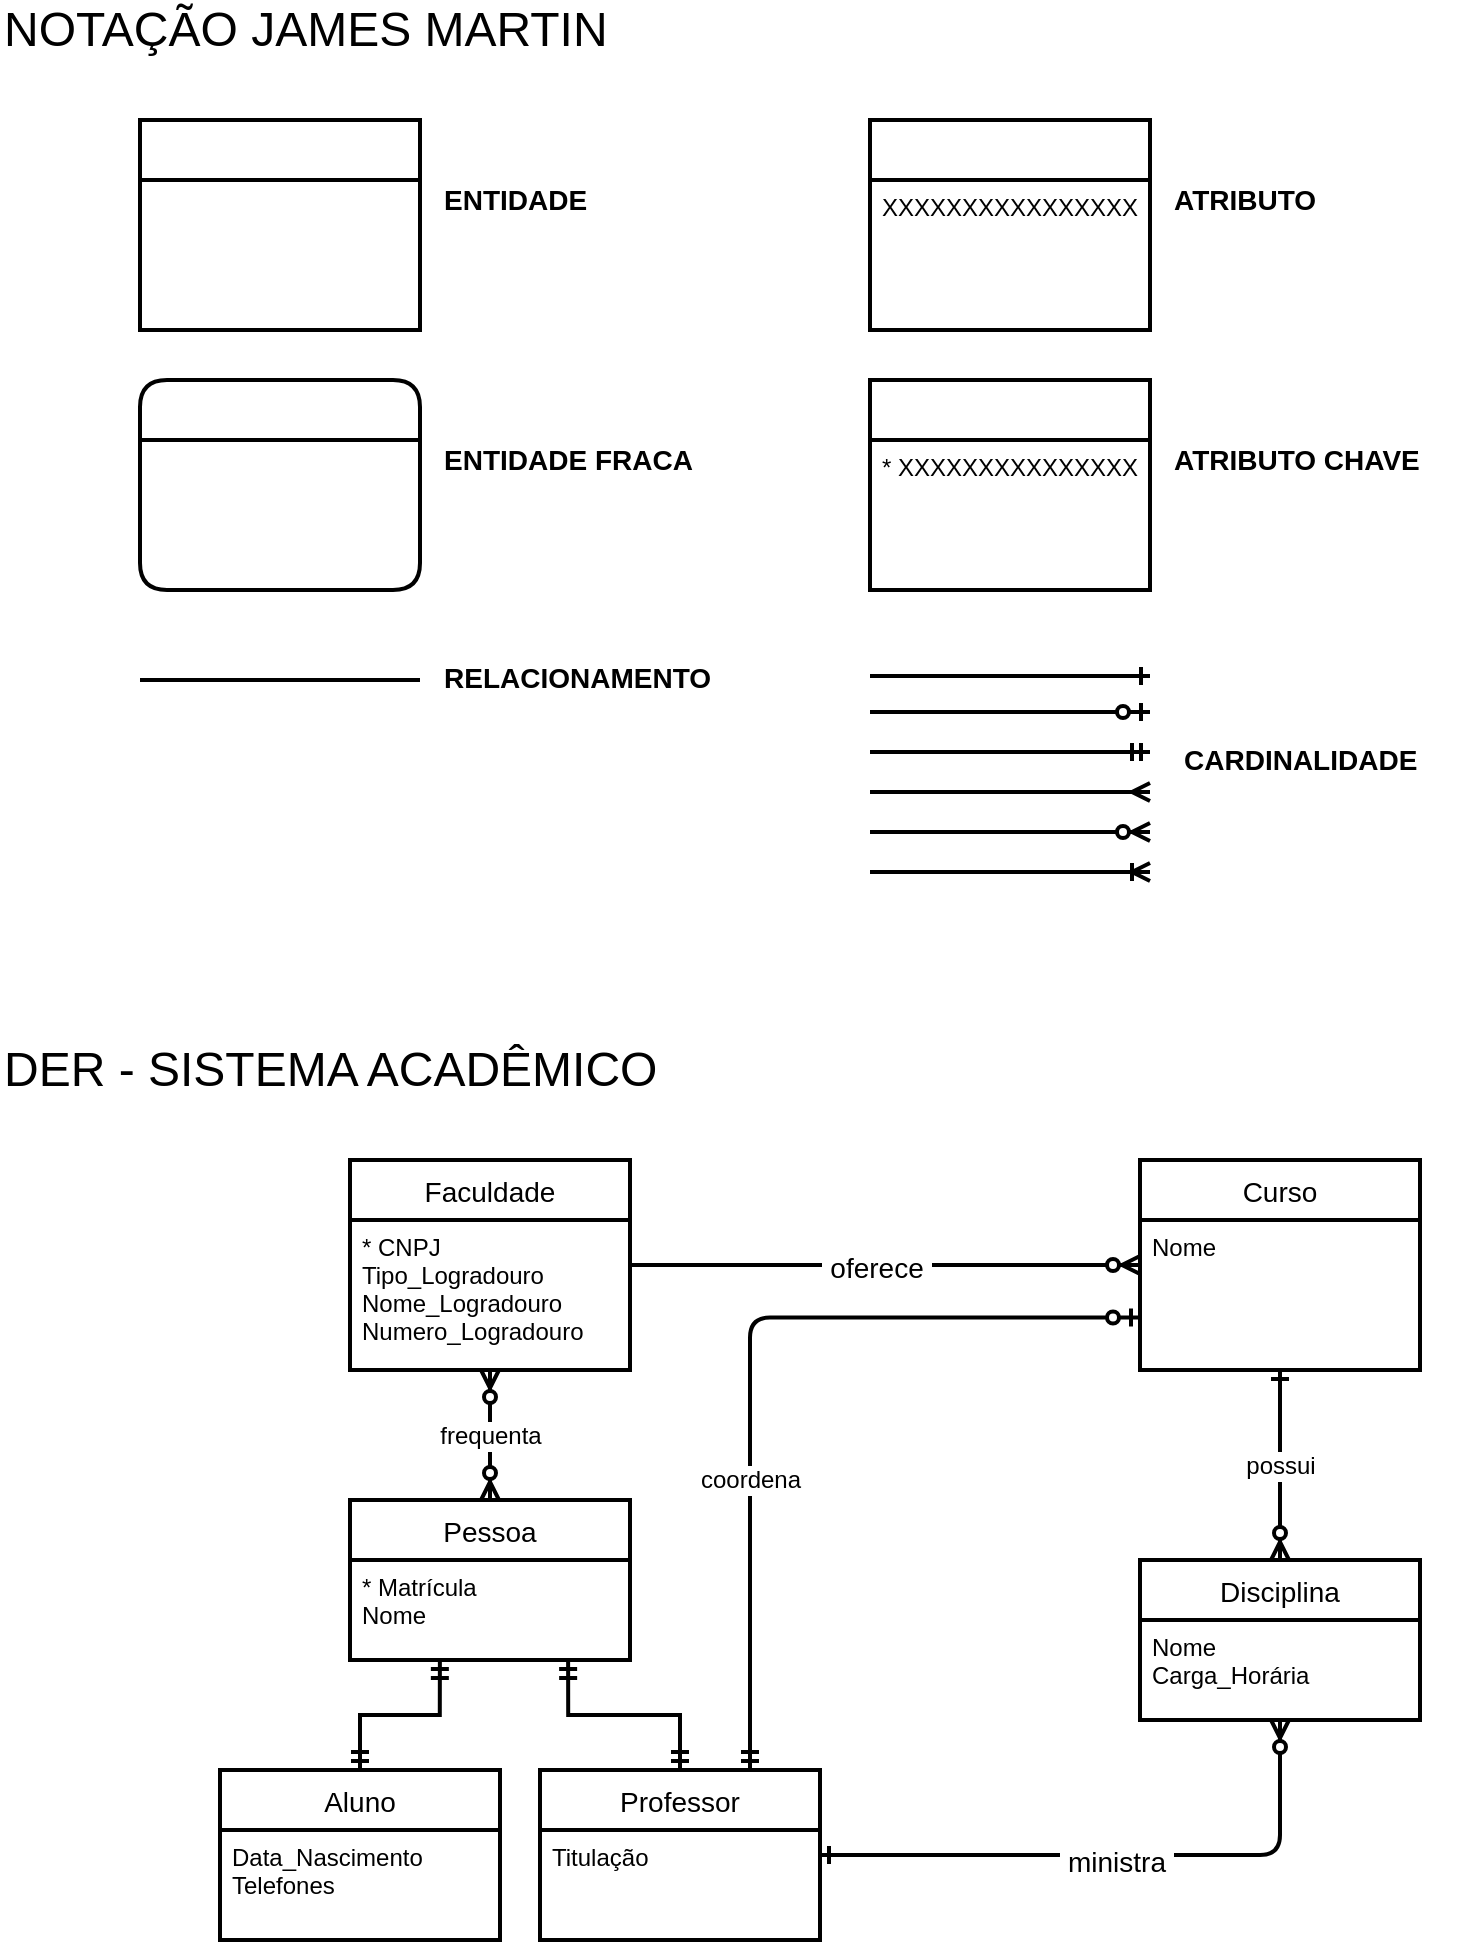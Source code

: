 <mxfile version="14.9.6" type="github">
  <diagram id="R2lEEEUBdFMjLlhIrx00" name="Page-1">
    <mxGraphModel dx="1102" dy="596" grid="1" gridSize="10" guides="1" tooltips="1" connect="1" arrows="1" fold="1" page="1" pageScale="1" pageWidth="850" pageHeight="1100" math="0" shadow="0" extFonts="Permanent Marker^https://fonts.googleapis.com/css?family=Permanent+Marker">
      <root>
        <mxCell id="0" />
        <mxCell id="1" parent="0" />
        <mxCell id="lRTCh0KjeCy6rbM3OG8G-1" value="NOTAÇÃO JAMES MARTIN" style="text;html=1;strokeColor=none;fillColor=none;align=left;verticalAlign=middle;whiteSpace=wrap;rounded=0;fontSize=24;" vertex="1" parent="1">
          <mxGeometry x="10" y="20" width="310" height="30" as="geometry" />
        </mxCell>
        <mxCell id="lRTCh0KjeCy6rbM3OG8G-2" value="DER - SISTEMA ACADÊMICO" style="text;html=1;strokeColor=none;fillColor=none;align=left;verticalAlign=middle;whiteSpace=wrap;rounded=0;fontSize=24;" vertex="1" parent="1">
          <mxGeometry x="10" y="540" width="350" height="30" as="geometry" />
        </mxCell>
        <mxCell id="lRTCh0KjeCy6rbM3OG8G-3" value="" style="swimlane;childLayout=stackLayout;horizontal=1;startSize=30;horizontalStack=0;rounded=0;fontSize=14;fontStyle=0;strokeWidth=2;resizeParent=0;resizeLast=1;shadow=0;dashed=0;align=center;aspect=fixed;" vertex="1" parent="1">
          <mxGeometry x="80" y="80" width="140" height="105" as="geometry" />
        </mxCell>
        <mxCell id="lRTCh0KjeCy6rbM3OG8G-5" value="&lt;font style=&quot;font-size: 14px;&quot;&gt;ENTIDADE&lt;/font&gt;" style="text;html=1;strokeColor=none;fillColor=none;align=left;verticalAlign=middle;whiteSpace=wrap;rounded=0;fontSize=14;fontStyle=1" vertex="1" parent="1">
          <mxGeometry x="230" y="110" width="100" height="20" as="geometry" />
        </mxCell>
        <mxCell id="lRTCh0KjeCy6rbM3OG8G-6" value="" style="swimlane;childLayout=stackLayout;horizontal=1;startSize=30;horizontalStack=0;rounded=1;fontSize=14;fontStyle=0;strokeWidth=2;resizeParent=0;resizeLast=1;shadow=0;dashed=0;align=center;aspect=fixed;" vertex="1" parent="1">
          <mxGeometry x="80" y="210" width="140" height="105" as="geometry" />
        </mxCell>
        <mxCell id="lRTCh0KjeCy6rbM3OG8G-7" value="&lt;font style=&quot;font-size: 14px&quot;&gt;ENTIDADE FRACA&lt;/font&gt;" style="text;html=1;strokeColor=none;fillColor=none;align=left;verticalAlign=middle;whiteSpace=wrap;rounded=0;fontSize=14;fontStyle=1" vertex="1" parent="1">
          <mxGeometry x="230" y="240" width="140" height="20" as="geometry" />
        </mxCell>
        <mxCell id="lRTCh0KjeCy6rbM3OG8G-8" value="" style="endArrow=none;html=1;rounded=0;strokeWidth=2;" edge="1" parent="1">
          <mxGeometry relative="1" as="geometry">
            <mxPoint x="80" y="360" as="sourcePoint" />
            <mxPoint x="220" y="360" as="targetPoint" />
          </mxGeometry>
        </mxCell>
        <mxCell id="lRTCh0KjeCy6rbM3OG8G-9" value="&lt;font style=&quot;font-size: 14px&quot;&gt;RELACIONAMENTO&lt;/font&gt;" style="text;html=1;strokeColor=none;fillColor=none;align=left;verticalAlign=middle;whiteSpace=wrap;rounded=0;fontSize=14;fontStyle=1" vertex="1" parent="1">
          <mxGeometry x="230" y="349" width="150" height="20" as="geometry" />
        </mxCell>
        <mxCell id="lRTCh0KjeCy6rbM3OG8G-13" value="" style="swimlane;childLayout=stackLayout;horizontal=1;startSize=30;horizontalStack=0;rounded=0;fontSize=14;fontStyle=0;strokeWidth=2;resizeParent=0;resizeLast=1;shadow=0;dashed=0;align=center;aspect=fixed;" vertex="1" parent="1">
          <mxGeometry x="445" y="80" width="140" height="105" as="geometry" />
        </mxCell>
        <mxCell id="lRTCh0KjeCy6rbM3OG8G-16" value="XXXXXXXXXXXXXXXX" style="text;strokeColor=none;fillColor=none;spacingLeft=4;spacingRight=4;overflow=hidden;rotatable=0;points=[[0,0.5],[1,0.5]];portConstraint=eastwest;fontSize=12;rounded=1;" vertex="1" parent="lRTCh0KjeCy6rbM3OG8G-13">
          <mxGeometry y="30" width="140" height="75" as="geometry" />
        </mxCell>
        <mxCell id="lRTCh0KjeCy6rbM3OG8G-14" value="&lt;font style=&quot;font-size: 14px&quot;&gt;ATRIBUTO&lt;/font&gt;" style="text;html=1;strokeColor=none;fillColor=none;align=left;verticalAlign=middle;whiteSpace=wrap;rounded=0;fontSize=14;fontStyle=1" vertex="1" parent="1">
          <mxGeometry x="595" y="110" width="100" height="20" as="geometry" />
        </mxCell>
        <mxCell id="lRTCh0KjeCy6rbM3OG8G-17" value="" style="swimlane;childLayout=stackLayout;horizontal=1;startSize=30;horizontalStack=0;rounded=0;fontSize=14;fontStyle=0;strokeWidth=2;resizeParent=0;resizeLast=1;shadow=0;dashed=0;align=center;aspect=fixed;" vertex="1" parent="1">
          <mxGeometry x="445" y="210" width="140" height="105" as="geometry" />
        </mxCell>
        <mxCell id="lRTCh0KjeCy6rbM3OG8G-18" value="* XXXXXXXXXXXXXXX" style="text;strokeColor=none;fillColor=none;spacingLeft=4;spacingRight=4;overflow=hidden;rotatable=0;points=[[0,0.5],[1,0.5]];portConstraint=eastwest;fontSize=12;rounded=1;" vertex="1" parent="lRTCh0KjeCy6rbM3OG8G-17">
          <mxGeometry y="30" width="140" height="75" as="geometry" />
        </mxCell>
        <mxCell id="lRTCh0KjeCy6rbM3OG8G-19" value="&lt;font style=&quot;font-size: 14px&quot;&gt;ATRIBUTO CHAVE&lt;/font&gt;" style="text;html=1;strokeColor=none;fillColor=none;align=left;verticalAlign=middle;whiteSpace=wrap;rounded=0;fontSize=14;fontStyle=1" vertex="1" parent="1">
          <mxGeometry x="595" y="240" width="145" height="20" as="geometry" />
        </mxCell>
        <mxCell id="lRTCh0KjeCy6rbM3OG8G-21" value="" style="endArrow=ERzeroToOne;html=1;rounded=0;strokeWidth=2;endFill=1;" edge="1" parent="1">
          <mxGeometry relative="1" as="geometry">
            <mxPoint x="445" y="376" as="sourcePoint" />
            <mxPoint x="585" y="376" as="targetPoint" />
          </mxGeometry>
        </mxCell>
        <mxCell id="lRTCh0KjeCy6rbM3OG8G-22" value="" style="endArrow=ERmandOne;html=1;rounded=0;strokeWidth=2;endFill=0;" edge="1" parent="1">
          <mxGeometry relative="1" as="geometry">
            <mxPoint x="445" y="396" as="sourcePoint" />
            <mxPoint x="585" y="396" as="targetPoint" />
          </mxGeometry>
        </mxCell>
        <mxCell id="lRTCh0KjeCy6rbM3OG8G-23" value="" style="endArrow=ERmany;html=1;rounded=0;strokeWidth=2;endFill=0;" edge="1" parent="1">
          <mxGeometry relative="1" as="geometry">
            <mxPoint x="445" y="416" as="sourcePoint" />
            <mxPoint x="585" y="416" as="targetPoint" />
          </mxGeometry>
        </mxCell>
        <mxCell id="lRTCh0KjeCy6rbM3OG8G-24" value="" style="endArrow=ERzeroToMany;html=1;rounded=0;strokeWidth=2;endFill=1;" edge="1" parent="1">
          <mxGeometry relative="1" as="geometry">
            <mxPoint x="445" y="436" as="sourcePoint" />
            <mxPoint x="585" y="436" as="targetPoint" />
          </mxGeometry>
        </mxCell>
        <mxCell id="lRTCh0KjeCy6rbM3OG8G-25" value="" style="endArrow=ERoneToMany;html=1;rounded=0;strokeWidth=2;endFill=0;" edge="1" parent="1">
          <mxGeometry relative="1" as="geometry">
            <mxPoint x="445" y="456" as="sourcePoint" />
            <mxPoint x="585" y="456" as="targetPoint" />
          </mxGeometry>
        </mxCell>
        <mxCell id="lRTCh0KjeCy6rbM3OG8G-26" value="" style="endArrow=ERone;html=1;rounded=0;strokeWidth=2;endFill=0;" edge="1" parent="1">
          <mxGeometry relative="1" as="geometry">
            <mxPoint x="445" y="358" as="sourcePoint" />
            <mxPoint x="585" y="358" as="targetPoint" />
          </mxGeometry>
        </mxCell>
        <mxCell id="lRTCh0KjeCy6rbM3OG8G-27" value="&lt;font style=&quot;font-size: 14px&quot;&gt;CARDINALIDADE&lt;/font&gt;" style="text;html=1;strokeColor=none;fillColor=none;align=left;verticalAlign=middle;whiteSpace=wrap;rounded=0;fontSize=14;fontStyle=1" vertex="1" parent="1">
          <mxGeometry x="600" y="390" width="150" height="20" as="geometry" />
        </mxCell>
        <mxCell id="lRTCh0KjeCy6rbM3OG8G-28" value="Faculdade" style="swimlane;childLayout=stackLayout;horizontal=1;startSize=30;horizontalStack=0;rounded=0;fontSize=14;fontStyle=0;strokeWidth=2;resizeParent=0;resizeLast=1;shadow=0;dashed=0;align=center;aspect=fixed;" vertex="1" parent="1">
          <mxGeometry x="185" y="600" width="140" height="105" as="geometry" />
        </mxCell>
        <mxCell id="lRTCh0KjeCy6rbM3OG8G-49" value="* CNPJ&#xa;Tipo_Logradouro&#xa;Nome_Logradouro&#xa;Numero_Logradouro" style="text;strokeColor=none;fillColor=none;spacingLeft=4;spacingRight=4;overflow=hidden;rotatable=0;points=[[0,0.5],[1,0.5]];portConstraint=eastwest;fontSize=12;rounded=1;" vertex="1" parent="lRTCh0KjeCy6rbM3OG8G-28">
          <mxGeometry y="30" width="140" height="75" as="geometry" />
        </mxCell>
        <mxCell id="lRTCh0KjeCy6rbM3OG8G-29" value="Curso" style="swimlane;childLayout=stackLayout;horizontal=1;startSize=30;horizontalStack=0;rounded=0;fontSize=14;fontStyle=0;strokeWidth=2;resizeParent=0;resizeLast=1;shadow=0;dashed=0;align=center;aspect=fixed;" vertex="1" parent="1">
          <mxGeometry x="580" y="600" width="140" height="105" as="geometry" />
        </mxCell>
        <mxCell id="lRTCh0KjeCy6rbM3OG8G-50" value="Nome" style="text;strokeColor=none;fillColor=none;spacingLeft=4;spacingRight=4;overflow=hidden;rotatable=0;points=[[0,0.5],[1,0.5]];portConstraint=eastwest;fontSize=12;rounded=1;" vertex="1" parent="lRTCh0KjeCy6rbM3OG8G-29">
          <mxGeometry y="30" width="140" height="75" as="geometry" />
        </mxCell>
        <mxCell id="lRTCh0KjeCy6rbM3OG8G-30" value="Disciplina" style="swimlane;childLayout=stackLayout;horizontal=1;startSize=30;horizontalStack=0;rounded=0;fontSize=14;fontStyle=0;strokeWidth=2;resizeParent=0;resizeLast=1;shadow=0;dashed=0;align=center;" vertex="1" parent="1">
          <mxGeometry x="580" y="800" width="140" height="80" as="geometry" />
        </mxCell>
        <mxCell id="lRTCh0KjeCy6rbM3OG8G-44" value="Nome&#xa;Carga_Horária" style="text;strokeColor=none;fillColor=none;spacingLeft=4;spacingRight=4;overflow=hidden;rotatable=0;points=[[0,0.5],[1,0.5]];portConstraint=eastwest;fontSize=12;rounded=1;" vertex="1" parent="lRTCh0KjeCy6rbM3OG8G-30">
          <mxGeometry y="30" width="140" height="50" as="geometry" />
        </mxCell>
        <mxCell id="lRTCh0KjeCy6rbM3OG8G-31" value="Pessoa" style="swimlane;childLayout=stackLayout;horizontal=1;startSize=30;horizontalStack=0;rounded=0;fontSize=14;fontStyle=0;strokeWidth=2;resizeParent=0;resizeLast=1;shadow=0;dashed=0;align=center;" vertex="1" parent="1">
          <mxGeometry x="185" y="770" width="140" height="80" as="geometry" />
        </mxCell>
        <mxCell id="lRTCh0KjeCy6rbM3OG8G-41" value="* Matrícula&#xa;Nome" style="text;strokeColor=none;fillColor=none;spacingLeft=4;spacingRight=4;overflow=hidden;rotatable=0;points=[[0,0.5],[1,0.5]];portConstraint=eastwest;fontSize=12;rounded=1;" vertex="1" parent="lRTCh0KjeCy6rbM3OG8G-31">
          <mxGeometry y="30" width="140" height="50" as="geometry" />
        </mxCell>
        <mxCell id="lRTCh0KjeCy6rbM3OG8G-32" value="frequenta" style="fontSize=12;html=1;endArrow=ERzeroToMany;endFill=1;startArrow=ERzeroToMany;strokeWidth=2;entryX=0.5;entryY=1;entryDx=0;entryDy=0;exitX=0.5;exitY=0;exitDx=0;exitDy=0;" edge="1" parent="1" source="lRTCh0KjeCy6rbM3OG8G-31" target="lRTCh0KjeCy6rbM3OG8G-28">
          <mxGeometry width="100" height="100" relative="1" as="geometry">
            <mxPoint x="370" y="840" as="sourcePoint" />
            <mxPoint x="470" y="740" as="targetPoint" />
          </mxGeometry>
        </mxCell>
        <mxCell id="lRTCh0KjeCy6rbM3OG8G-33" value="" style="edgeStyle=entityRelationEdgeStyle;fontSize=12;html=1;endArrow=ERzeroToMany;endFill=1;strokeWidth=2;exitX=1;exitY=0.5;exitDx=0;exitDy=0;entryX=0;entryY=0.5;entryDx=0;entryDy=0;" edge="1" parent="1" source="lRTCh0KjeCy6rbM3OG8G-28" target="lRTCh0KjeCy6rbM3OG8G-29">
          <mxGeometry width="100" height="100" relative="1" as="geometry">
            <mxPoint x="390" y="730" as="sourcePoint" />
            <mxPoint x="490" y="630" as="targetPoint" />
          </mxGeometry>
        </mxCell>
        <mxCell id="lRTCh0KjeCy6rbM3OG8G-35" value="&amp;nbsp;oferece&amp;nbsp;" style="edgeLabel;html=1;align=center;verticalAlign=middle;resizable=0;points=[];fontSize=14;" vertex="1" connectable="0" parent="lRTCh0KjeCy6rbM3OG8G-33">
          <mxGeometry x="-0.035" relative="1" as="geometry">
            <mxPoint y="1" as="offset" />
          </mxGeometry>
        </mxCell>
        <mxCell id="lRTCh0KjeCy6rbM3OG8G-36" value="possui" style="fontSize=12;html=1;endArrow=ERzeroToMany;endFill=1;strokeWidth=2;exitX=0.5;exitY=1;exitDx=0;exitDy=0;entryX=0.5;entryY=0;entryDx=0;entryDy=0;startArrow=ERone;startFill=0;" edge="1" parent="1" source="lRTCh0KjeCy6rbM3OG8G-29" target="lRTCh0KjeCy6rbM3OG8G-30">
          <mxGeometry width="100" height="100" relative="1" as="geometry">
            <mxPoint x="710" y="830" as="sourcePoint" />
            <mxPoint x="810" y="730" as="targetPoint" />
          </mxGeometry>
        </mxCell>
        <mxCell id="lRTCh0KjeCy6rbM3OG8G-47" style="edgeStyle=orthogonalEdgeStyle;rounded=0;orthogonalLoop=1;jettySize=auto;html=1;entryX=0.321;entryY=1;entryDx=0;entryDy=0;entryPerimeter=0;fontSize=14;startArrow=ERmandOne;startFill=0;endArrow=ERmandOne;endFill=0;strokeWidth=2;" edge="1" parent="1" source="lRTCh0KjeCy6rbM3OG8G-37" target="lRTCh0KjeCy6rbM3OG8G-41">
          <mxGeometry relative="1" as="geometry" />
        </mxCell>
        <mxCell id="lRTCh0KjeCy6rbM3OG8G-37" value="Aluno" style="swimlane;childLayout=stackLayout;horizontal=1;startSize=30;horizontalStack=0;rounded=0;fontSize=14;fontStyle=0;strokeWidth=2;resizeParent=0;resizeLast=1;shadow=0;dashed=0;align=center;" vertex="1" parent="1">
          <mxGeometry x="120" y="905" width="140" height="85" as="geometry" />
        </mxCell>
        <mxCell id="lRTCh0KjeCy6rbM3OG8G-42" value="Data_Nascimento&#xa;Telefones" style="text;strokeColor=none;fillColor=none;spacingLeft=4;spacingRight=4;overflow=hidden;rotatable=0;points=[[0,0.5],[1,0.5]];portConstraint=eastwest;fontSize=12;rounded=1;" vertex="1" parent="lRTCh0KjeCy6rbM3OG8G-37">
          <mxGeometry y="30" width="140" height="55" as="geometry" />
        </mxCell>
        <mxCell id="lRTCh0KjeCy6rbM3OG8G-48" style="edgeStyle=orthogonalEdgeStyle;rounded=0;orthogonalLoop=1;jettySize=auto;html=1;entryX=0.779;entryY=1;entryDx=0;entryDy=0;entryPerimeter=0;fontSize=14;startArrow=ERmandOne;startFill=0;endArrow=ERmandOne;endFill=0;strokeWidth=2;" edge="1" parent="1" source="lRTCh0KjeCy6rbM3OG8G-38" target="lRTCh0KjeCy6rbM3OG8G-41">
          <mxGeometry relative="1" as="geometry" />
        </mxCell>
        <mxCell id="lRTCh0KjeCy6rbM3OG8G-38" value="Professor" style="swimlane;childLayout=stackLayout;horizontal=1;startSize=30;horizontalStack=0;rounded=0;fontSize=14;fontStyle=0;strokeWidth=2;resizeParent=0;resizeLast=1;shadow=0;dashed=0;align=center;" vertex="1" parent="1">
          <mxGeometry x="280" y="905" width="140" height="85" as="geometry" />
        </mxCell>
        <mxCell id="lRTCh0KjeCy6rbM3OG8G-43" value="Titulação" style="text;strokeColor=none;fillColor=none;spacingLeft=4;spacingRight=4;overflow=hidden;rotatable=0;points=[[0,0.5],[1,0.5]];portConstraint=eastwest;fontSize=12;rounded=1;" vertex="1" parent="lRTCh0KjeCy6rbM3OG8G-38">
          <mxGeometry y="30" width="140" height="55" as="geometry" />
        </mxCell>
        <mxCell id="lRTCh0KjeCy6rbM3OG8G-39" value="" style="edgeStyle=orthogonalEdgeStyle;fontSize=12;html=1;endArrow=ERzeroToMany;endFill=1;strokeWidth=2;exitX=1;exitY=0.5;exitDx=0;exitDy=0;entryX=0.5;entryY=1;entryDx=0;entryDy=0;startArrow=ERone;startFill=0;" edge="1" parent="1" source="lRTCh0KjeCy6rbM3OG8G-38" target="lRTCh0KjeCy6rbM3OG8G-30">
          <mxGeometry width="100" height="100" relative="1" as="geometry">
            <mxPoint x="610" y="1020" as="sourcePoint" />
            <mxPoint x="710" y="920" as="targetPoint" />
          </mxGeometry>
        </mxCell>
        <mxCell id="lRTCh0KjeCy6rbM3OG8G-40" value="&amp;nbsp;ministra&amp;nbsp;" style="edgeLabel;html=1;align=center;verticalAlign=middle;resizable=0;points=[];fontSize=14;" vertex="1" connectable="0" parent="lRTCh0KjeCy6rbM3OG8G-39">
          <mxGeometry x="-0.01" y="-2" relative="1" as="geometry">
            <mxPoint y="1" as="offset" />
          </mxGeometry>
        </mxCell>
        <mxCell id="lRTCh0KjeCy6rbM3OG8G-45" value="coordena" style="edgeStyle=orthogonalEdgeStyle;fontSize=12;html=1;endArrow=ERzeroToOne;startArrow=ERmandOne;strokeWidth=2;exitX=0.75;exitY=0;exitDx=0;exitDy=0;entryX=0;entryY=0.75;entryDx=0;entryDy=0;" edge="1" parent="1" source="lRTCh0KjeCy6rbM3OG8G-38" target="lRTCh0KjeCy6rbM3OG8G-29">
          <mxGeometry x="-0.31" width="100" height="100" relative="1" as="geometry">
            <mxPoint x="390" y="850" as="sourcePoint" />
            <mxPoint x="490" y="750" as="targetPoint" />
            <mxPoint as="offset" />
          </mxGeometry>
        </mxCell>
      </root>
    </mxGraphModel>
  </diagram>
</mxfile>
